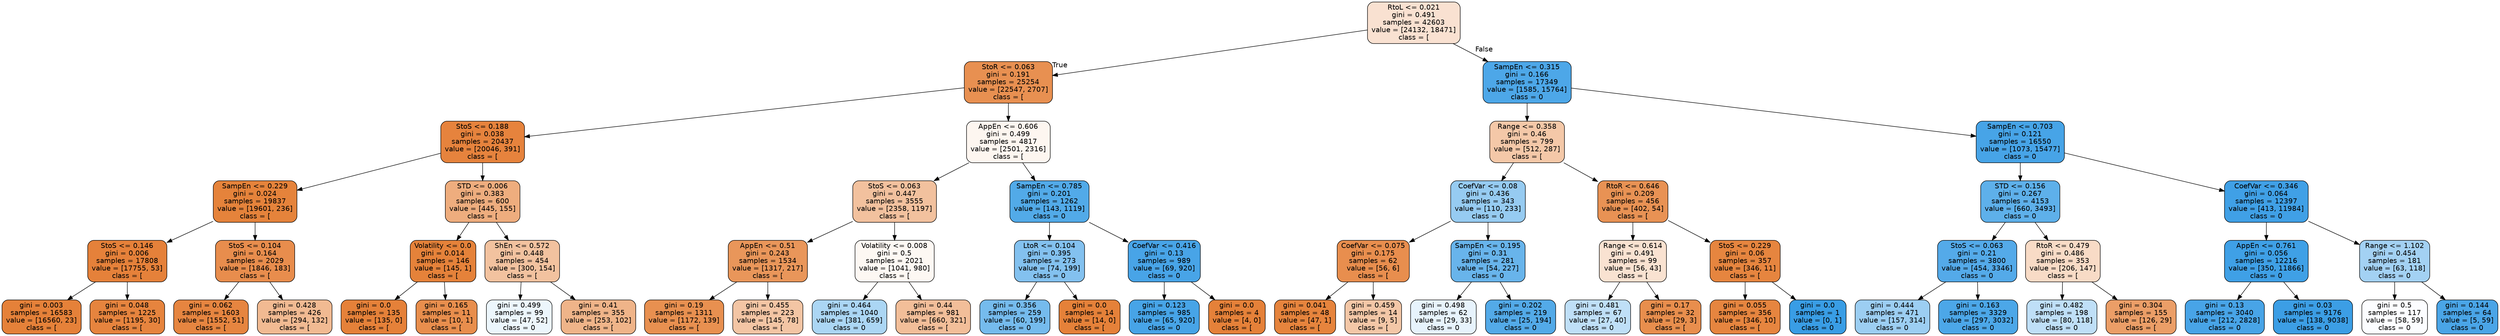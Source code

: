 digraph Tree {
node [shape=box, style="filled, rounded", color="black", fontname="helvetica"] ;
edge [fontname="helvetica"] ;
0 [label="RtoL <= 0.021\ngini = 0.491\nsamples = 42603\nvalue = [24132, 18471]\nclass = [", fillcolor="#f9e1d1"] ;
1 [label="StoR <= 0.063\ngini = 0.191\nsamples = 25254\nvalue = [22547, 2707]\nclass = [", fillcolor="#e89051"] ;
0 -> 1 [labeldistance=2.5, labelangle=45, headlabel="True"] ;
2 [label="StoS <= 0.188\ngini = 0.038\nsamples = 20437\nvalue = [20046, 391]\nclass = [", fillcolor="#e6833d"] ;
1 -> 2 ;
3 [label="SampEn <= 0.229\ngini = 0.024\nsamples = 19837\nvalue = [19601, 236]\nclass = [", fillcolor="#e5833b"] ;
2 -> 3 ;
4 [label="StoS <= 0.146\ngini = 0.006\nsamples = 17808\nvalue = [17755, 53]\nclass = [", fillcolor="#e5813a"] ;
3 -> 4 ;
5 [label="gini = 0.003\nsamples = 16583\nvalue = [16560, 23]\nclass = [", fillcolor="#e58139"] ;
4 -> 5 ;
6 [label="gini = 0.048\nsamples = 1225\nvalue = [1195, 30]\nclass = [", fillcolor="#e6843e"] ;
4 -> 6 ;
7 [label="StoS <= 0.104\ngini = 0.164\nsamples = 2029\nvalue = [1846, 183]\nclass = [", fillcolor="#e88d4d"] ;
3 -> 7 ;
8 [label="gini = 0.062\nsamples = 1603\nvalue = [1552, 51]\nclass = [", fillcolor="#e68540"] ;
7 -> 8 ;
9 [label="gini = 0.428\nsamples = 426\nvalue = [294, 132]\nclass = [", fillcolor="#f1ba92"] ;
7 -> 9 ;
10 [label="STD <= 0.006\ngini = 0.383\nsamples = 600\nvalue = [445, 155]\nclass = [", fillcolor="#eead7e"] ;
2 -> 10 ;
11 [label="Volatility <= 0.0\ngini = 0.014\nsamples = 146\nvalue = [145, 1]\nclass = [", fillcolor="#e5823a"] ;
10 -> 11 ;
12 [label="gini = 0.0\nsamples = 135\nvalue = [135, 0]\nclass = [", fillcolor="#e58139"] ;
11 -> 12 ;
13 [label="gini = 0.165\nsamples = 11\nvalue = [10, 1]\nclass = [", fillcolor="#e88e4d"] ;
11 -> 13 ;
14 [label="ShEn <= 0.572\ngini = 0.448\nsamples = 454\nvalue = [300, 154]\nclass = [", fillcolor="#f2c29f"] ;
10 -> 14 ;
15 [label="gini = 0.499\nsamples = 99\nvalue = [47, 52]\nclass = 0", fillcolor="#ecf6fc"] ;
14 -> 15 ;
16 [label="gini = 0.41\nsamples = 355\nvalue = [253, 102]\nclass = [", fillcolor="#efb489"] ;
14 -> 16 ;
17 [label="AppEn <= 0.606\ngini = 0.499\nsamples = 4817\nvalue = [2501, 2316]\nclass = [", fillcolor="#fdf6f0"] ;
1 -> 17 ;
18 [label="StoS <= 0.063\ngini = 0.447\nsamples = 3555\nvalue = [2358, 1197]\nclass = [", fillcolor="#f2c19e"] ;
17 -> 18 ;
19 [label="AppEn <= 0.51\ngini = 0.243\nsamples = 1534\nvalue = [1317, 217]\nclass = [", fillcolor="#e9965a"] ;
18 -> 19 ;
20 [label="gini = 0.19\nsamples = 1311\nvalue = [1172, 139]\nclass = [", fillcolor="#e89050"] ;
19 -> 20 ;
21 [label="gini = 0.455\nsamples = 223\nvalue = [145, 78]\nclass = [", fillcolor="#f3c5a4"] ;
19 -> 21 ;
22 [label="Volatility <= 0.008\ngini = 0.5\nsamples = 2021\nvalue = [1041, 980]\nclass = [", fillcolor="#fdf8f3"] ;
18 -> 22 ;
23 [label="gini = 0.464\nsamples = 1040\nvalue = [381, 659]\nclass = 0", fillcolor="#abd6f4"] ;
22 -> 23 ;
24 [label="gini = 0.44\nsamples = 981\nvalue = [660, 321]\nclass = [", fillcolor="#f2be99"] ;
22 -> 24 ;
25 [label="SampEn <= 0.785\ngini = 0.201\nsamples = 1262\nvalue = [143, 1119]\nclass = 0", fillcolor="#52aae8"] ;
17 -> 25 ;
26 [label="LtoR <= 0.104\ngini = 0.395\nsamples = 273\nvalue = [74, 199]\nclass = 0", fillcolor="#83c1ef"] ;
25 -> 26 ;
27 [label="gini = 0.356\nsamples = 259\nvalue = [60, 199]\nclass = 0", fillcolor="#75bbed"] ;
26 -> 27 ;
28 [label="gini = 0.0\nsamples = 14\nvalue = [14, 0]\nclass = [", fillcolor="#e58139"] ;
26 -> 28 ;
29 [label="CoefVar <= 0.416\ngini = 0.13\nsamples = 989\nvalue = [69, 920]\nclass = 0", fillcolor="#48a4e7"] ;
25 -> 29 ;
30 [label="gini = 0.123\nsamples = 985\nvalue = [65, 920]\nclass = 0", fillcolor="#47a4e7"] ;
29 -> 30 ;
31 [label="gini = 0.0\nsamples = 4\nvalue = [4, 0]\nclass = [", fillcolor="#e58139"] ;
29 -> 31 ;
32 [label="SampEn <= 0.315\ngini = 0.166\nsamples = 17349\nvalue = [1585, 15764]\nclass = 0", fillcolor="#4da7e8"] ;
0 -> 32 [labeldistance=2.5, labelangle=-45, headlabel="False"] ;
33 [label="Range <= 0.358\ngini = 0.46\nsamples = 799\nvalue = [512, 287]\nclass = [", fillcolor="#f4c8a8"] ;
32 -> 33 ;
34 [label="CoefVar <= 0.08\ngini = 0.436\nsamples = 343\nvalue = [110, 233]\nclass = 0", fillcolor="#96cbf1"] ;
33 -> 34 ;
35 [label="CoefVar <= 0.075\ngini = 0.175\nsamples = 62\nvalue = [56, 6]\nclass = [", fillcolor="#e88e4e"] ;
34 -> 35 ;
36 [label="gini = 0.041\nsamples = 48\nvalue = [47, 1]\nclass = [", fillcolor="#e6843d"] ;
35 -> 36 ;
37 [label="gini = 0.459\nsamples = 14\nvalue = [9, 5]\nclass = [", fillcolor="#f3c7a7"] ;
35 -> 37 ;
38 [label="SampEn <= 0.195\ngini = 0.31\nsamples = 281\nvalue = [54, 227]\nclass = 0", fillcolor="#68b4eb"] ;
34 -> 38 ;
39 [label="gini = 0.498\nsamples = 62\nvalue = [29, 33]\nclass = 0", fillcolor="#e7f3fc"] ;
38 -> 39 ;
40 [label="gini = 0.202\nsamples = 219\nvalue = [25, 194]\nclass = 0", fillcolor="#53aae8"] ;
38 -> 40 ;
41 [label="RtoR <= 0.646\ngini = 0.209\nsamples = 456\nvalue = [402, 54]\nclass = [", fillcolor="#e89254"] ;
33 -> 41 ;
42 [label="Range <= 0.614\ngini = 0.491\nsamples = 99\nvalue = [56, 43]\nclass = [", fillcolor="#f9e2d1"] ;
41 -> 42 ;
43 [label="gini = 0.481\nsamples = 67\nvalue = [27, 40]\nclass = 0", fillcolor="#bfdff7"] ;
42 -> 43 ;
44 [label="gini = 0.17\nsamples = 32\nvalue = [29, 3]\nclass = [", fillcolor="#e88e4d"] ;
42 -> 44 ;
45 [label="StoS <= 0.229\ngini = 0.06\nsamples = 357\nvalue = [346, 11]\nclass = [", fillcolor="#e6853f"] ;
41 -> 45 ;
46 [label="gini = 0.055\nsamples = 356\nvalue = [346, 10]\nclass = [", fillcolor="#e6853f"] ;
45 -> 46 ;
47 [label="gini = 0.0\nsamples = 1\nvalue = [0, 1]\nclass = 0", fillcolor="#399de5"] ;
45 -> 47 ;
48 [label="SampEn <= 0.703\ngini = 0.121\nsamples = 16550\nvalue = [1073, 15477]\nclass = 0", fillcolor="#47a4e7"] ;
32 -> 48 ;
49 [label="STD <= 0.156\ngini = 0.267\nsamples = 4153\nvalue = [660, 3493]\nclass = 0", fillcolor="#5eb0ea"] ;
48 -> 49 ;
50 [label="StoS <= 0.063\ngini = 0.21\nsamples = 3800\nvalue = [454, 3346]\nclass = 0", fillcolor="#54aae9"] ;
49 -> 50 ;
51 [label="gini = 0.444\nsamples = 471\nvalue = [157, 314]\nclass = 0", fillcolor="#9ccef2"] ;
50 -> 51 ;
52 [label="gini = 0.163\nsamples = 3329\nvalue = [297, 3032]\nclass = 0", fillcolor="#4ca7e8"] ;
50 -> 52 ;
53 [label="RtoR <= 0.479\ngini = 0.486\nsamples = 353\nvalue = [206, 147]\nclass = [", fillcolor="#f8dbc6"] ;
49 -> 53 ;
54 [label="gini = 0.482\nsamples = 198\nvalue = [80, 118]\nclass = 0", fillcolor="#bfdff7"] ;
53 -> 54 ;
55 [label="gini = 0.304\nsamples = 155\nvalue = [126, 29]\nclass = [", fillcolor="#eb9e67"] ;
53 -> 55 ;
56 [label="CoefVar <= 0.346\ngini = 0.064\nsamples = 12397\nvalue = [413, 11984]\nclass = 0", fillcolor="#40a0e6"] ;
48 -> 56 ;
57 [label="AppEn <= 0.761\ngini = 0.056\nsamples = 12216\nvalue = [350, 11866]\nclass = 0", fillcolor="#3fa0e6"] ;
56 -> 57 ;
58 [label="gini = 0.13\nsamples = 3040\nvalue = [212, 2828]\nclass = 0", fillcolor="#48a4e7"] ;
57 -> 58 ;
59 [label="gini = 0.03\nsamples = 9176\nvalue = [138, 9038]\nclass = 0", fillcolor="#3c9ee5"] ;
57 -> 59 ;
60 [label="Range <= 1.102\ngini = 0.454\nsamples = 181\nvalue = [63, 118]\nclass = 0", fillcolor="#a3d1f3"] ;
56 -> 60 ;
61 [label="gini = 0.5\nsamples = 117\nvalue = [58, 59]\nclass = 0", fillcolor="#fcfdff"] ;
60 -> 61 ;
62 [label="gini = 0.144\nsamples = 64\nvalue = [5, 59]\nclass = 0", fillcolor="#4aa5e7"] ;
60 -> 62 ;
}